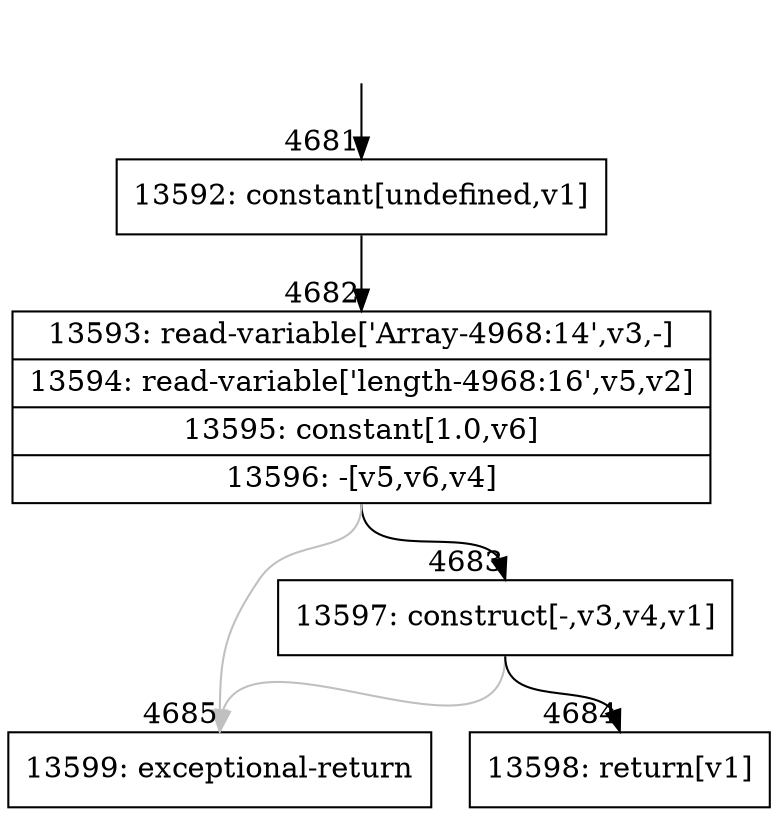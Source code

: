 digraph {
rankdir="TD"
BB_entry312[shape=none,label=""];
BB_entry312 -> BB4681 [tailport=s, headport=n, headlabel="    4681"]
BB4681 [shape=record label="{13592: constant[undefined,v1]}" ] 
BB4681 -> BB4682 [tailport=s, headport=n, headlabel="      4682"]
BB4682 [shape=record label="{13593: read-variable['Array-4968:14',v3,-]|13594: read-variable['length-4968:16',v5,v2]|13595: constant[1.0,v6]|13596: -[v5,v6,v4]}" ] 
BB4682 -> BB4683 [tailport=s, headport=n, headlabel="      4683"]
BB4682 -> BB4685 [tailport=s, headport=n, color=gray, headlabel="      4685"]
BB4683 [shape=record label="{13597: construct[-,v3,v4,v1]}" ] 
BB4683 -> BB4684 [tailport=s, headport=n, headlabel="      4684"]
BB4683 -> BB4685 [tailport=s, headport=n, color=gray]
BB4684 [shape=record label="{13598: return[v1]}" ] 
BB4685 [shape=record label="{13599: exceptional-return}" ] 
}
